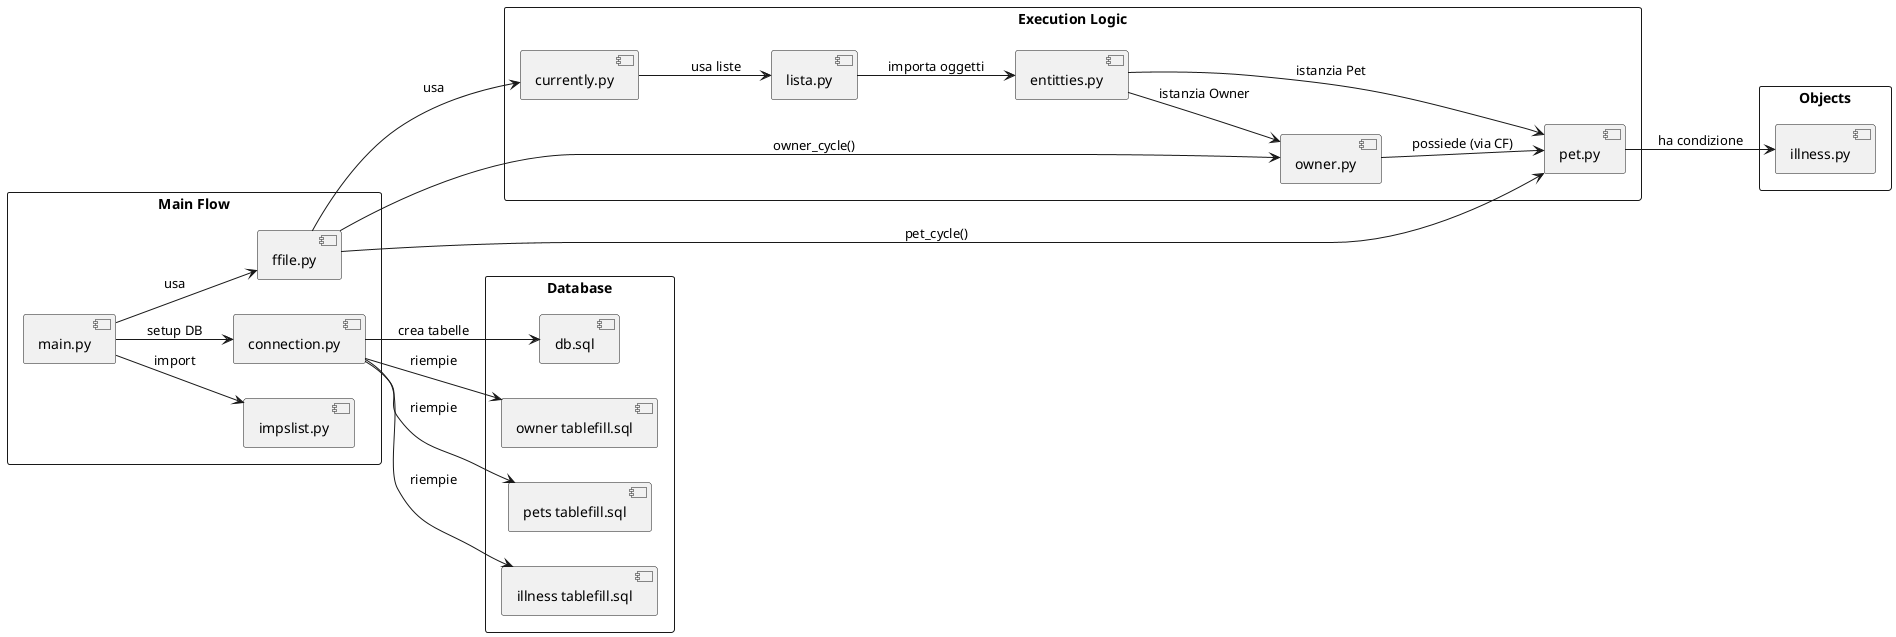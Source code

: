 @startuml Vet_Clinic_Flow

left to right direction
skinparam packageStyle rectangle

package "Main Flow" {
    [main.py] --> [impslist.py] : import
    [main.py] --> [ffile.py] : usa
    [main.py] --> [connection.py] : setup DB
}

package "Execution Logic" {
    [ffile.py] --> [currently.py] : usa
    [currently.py] --> [lista.py] : usa liste
    [lista.py] --> [entitties.py] : importa oggetti
    [entitties.py] --> [owner.py] : istanzia Owner
    [entitties.py] --> [pet.py] : istanzia Pet
}

[ffile.py] --> [pet.py] : pet_cycle()
[ffile.py] --> [owner.py] : owner_cycle()

package "Objects" {
    [owner.py] --> [pet.py] : possiede (via CF)
    [pet.py] --> [illness.py] : ha condizione
}

package "Database" {
    [connection.py] --> [db.sql] : crea tabelle
    [connection.py] --> [owner tablefill.sql] : riempie
    [connection.py] --> [pets tablefill.sql] : riempie
    [connection.py] --> [illness tablefill.sql] : riempie
}

@enduml
